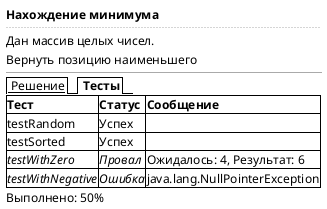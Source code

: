@startuml
salt
{
    <b>Нахождение минимума
    ..
    Дан массив целых чисел.
    Вернуть позицию наименьшего
    --
    {/ <u> Решение | <b> Тесты }
    {#
        <b>Тест            |<b>Статус|<b>Сообщение
        testRandom         |Успех    |.
        testSorted         |Успех    |.
        <i>testWithZero    |<i>Провал|Ожидалось: 4, Результат: 6
        <i>testWithNegative|<i>Ошибка|java.lang.NullPointerException
    }
    Выполнено: 50%
}
@enduml